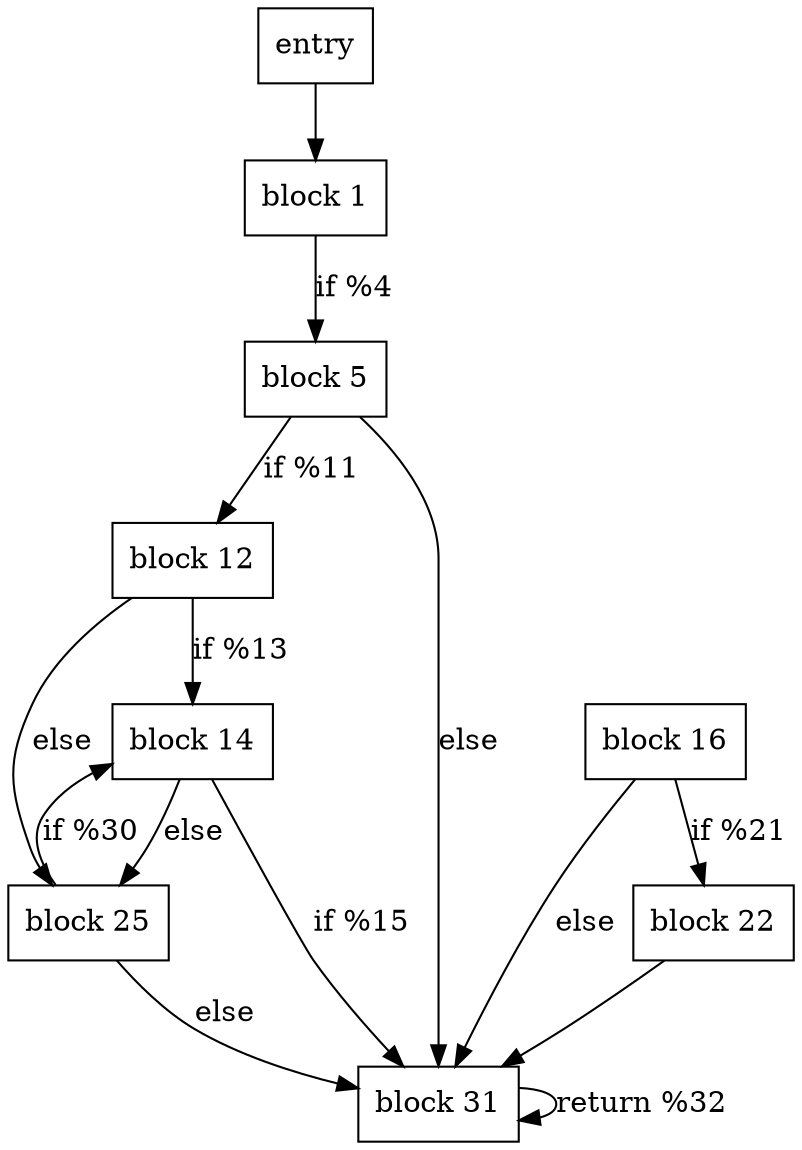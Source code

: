 digraph CFG {
    // Define nodes
    node [shape=rectangle];
    entry [label="entry"];
    block1 [label="block 1"];
    block5 [label="block 5"];
    block12 [label="block 12"];
    block14 [label="block 14"];
    block16 [label="block 16"];
    block22 [label="block 22"];
    block25 [label="block 25"];
    block31 [label="block 31"];

    // Define edges
    entry -> block1;
    block1 -> block5 [label="if %4"];
    block5 -> block12 [label="if %11"];
    block5 -> block31 [label="else"];
    block12 -> block14 [label="if %13"];
    block12 -> block25 [label="else"];
    block14 -> block31 [label="if %15"];
    block14 -> block25 [label="else"];
    block16 -> block22 [label="if %21"];
    block16 -> block31 [label="else"];
    block25 -> block14 [label="if %30"];
    block25 -> block31 [label="else"];
    block22 -> block31;
    block31 -> block31 [label="return %32"];
}